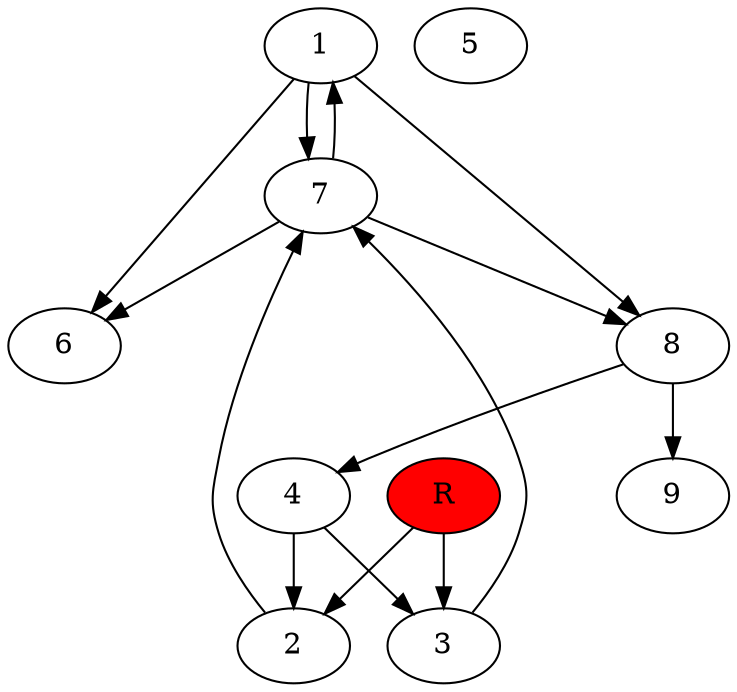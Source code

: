 digraph prb35644 {
	1
	2
	3
	4
	5
	6
	7
	8
	R [fillcolor="#ff0000" style=filled]
	1 -> 6
	1 -> 7
	1 -> 8
	2 -> 7
	3 -> 7
	4 -> 2
	4 -> 3
	7 -> 1
	7 -> 6
	7 -> 8
	8 -> 4
	8 -> 9
	R -> 2
	R -> 3
}
